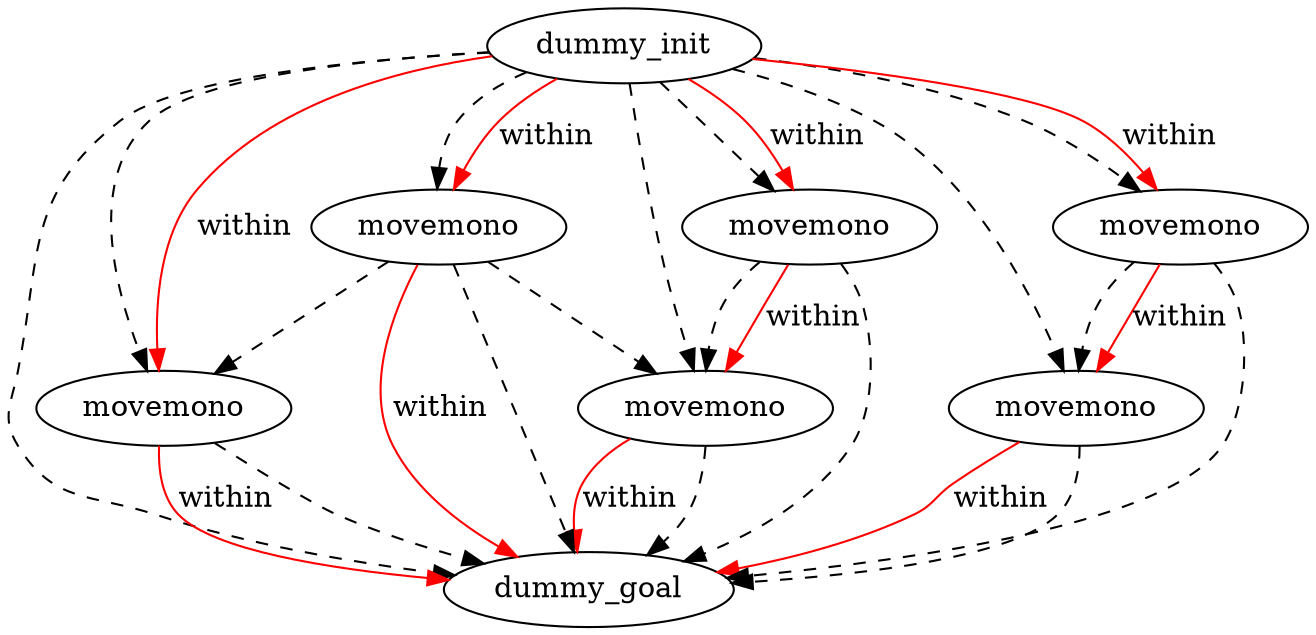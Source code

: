 digraph {
	"4677ee94-7c79-0ae4-2c3c-c2206c24d027" [label=dummy_init]
	"20f1bdcc-18e1-2cbf-231b-22372d6584ec" [label=dummy_goal]
	"5b8a4369-0524-c21e-6779-8c5b49e0c733" [label=movemono]
	"c275f20d-a0ee-0da2-38f2-7f55f77a8848" [label=movemono]
	"120161c0-6c22-8aba-27ac-4fb7600d828d" [label=movemono]
	"2d35641a-a6f5-3bec-ff5e-8fc148d01517" [label=movemono]
	"4e8f334d-7ca9-5fbc-9c7f-58d40e6fbe96" [label=movemono]
	"45aaa872-ab9a-8fc1-4555-ce0a5e736ba1" [label=movemono]
	"120161c0-6c22-8aba-27ac-4fb7600d828d" -> "20f1bdcc-18e1-2cbf-231b-22372d6584ec" [color=black style=dashed]
	"4677ee94-7c79-0ae4-2c3c-c2206c24d027" -> "4e8f334d-7ca9-5fbc-9c7f-58d40e6fbe96" [color=black style=dashed]
	"120161c0-6c22-8aba-27ac-4fb7600d828d" -> "c275f20d-a0ee-0da2-38f2-7f55f77a8848" [color=black style=dashed]
	"c275f20d-a0ee-0da2-38f2-7f55f77a8848" -> "20f1bdcc-18e1-2cbf-231b-22372d6584ec" [color=black style=dashed]
	"4677ee94-7c79-0ae4-2c3c-c2206c24d027" -> "5b8a4369-0524-c21e-6779-8c5b49e0c733" [color=black style=dashed]
	"2d35641a-a6f5-3bec-ff5e-8fc148d01517" -> "20f1bdcc-18e1-2cbf-231b-22372d6584ec" [color=black style=dashed]
	"4677ee94-7c79-0ae4-2c3c-c2206c24d027" -> "45aaa872-ab9a-8fc1-4555-ce0a5e736ba1" [color=black style=dashed]
	"4e8f334d-7ca9-5fbc-9c7f-58d40e6fbe96" -> "20f1bdcc-18e1-2cbf-231b-22372d6584ec" [color=black style=dashed]
	"2d35641a-a6f5-3bec-ff5e-8fc148d01517" -> "c275f20d-a0ee-0da2-38f2-7f55f77a8848" [color=black style=dashed]
	"4677ee94-7c79-0ae4-2c3c-c2206c24d027" -> "120161c0-6c22-8aba-27ac-4fb7600d828d" [color=black style=dashed]
	"4677ee94-7c79-0ae4-2c3c-c2206c24d027" -> "c275f20d-a0ee-0da2-38f2-7f55f77a8848" [color=black style=dashed]
	"2d35641a-a6f5-3bec-ff5e-8fc148d01517" -> "5b8a4369-0524-c21e-6779-8c5b49e0c733" [color=black style=dashed]
	"4677ee94-7c79-0ae4-2c3c-c2206c24d027" -> "20f1bdcc-18e1-2cbf-231b-22372d6584ec" [color=black style=dashed]
	"45aaa872-ab9a-8fc1-4555-ce0a5e736ba1" -> "4e8f334d-7ca9-5fbc-9c7f-58d40e6fbe96" [color=black style=dashed]
	"4677ee94-7c79-0ae4-2c3c-c2206c24d027" -> "2d35641a-a6f5-3bec-ff5e-8fc148d01517" [color=black style=dashed]
	"5b8a4369-0524-c21e-6779-8c5b49e0c733" -> "20f1bdcc-18e1-2cbf-231b-22372d6584ec" [color=black style=dashed]
	"45aaa872-ab9a-8fc1-4555-ce0a5e736ba1" -> "20f1bdcc-18e1-2cbf-231b-22372d6584ec" [color=black style=dashed]
	"4677ee94-7c79-0ae4-2c3c-c2206c24d027" -> "2d35641a-a6f5-3bec-ff5e-8fc148d01517" [label=within color=red]
	"4e8f334d-7ca9-5fbc-9c7f-58d40e6fbe96" -> "20f1bdcc-18e1-2cbf-231b-22372d6584ec" [label=within color=red]
	"45aaa872-ab9a-8fc1-4555-ce0a5e736ba1" -> "4e8f334d-7ca9-5fbc-9c7f-58d40e6fbe96" [label=within color=red]
	"5b8a4369-0524-c21e-6779-8c5b49e0c733" -> "20f1bdcc-18e1-2cbf-231b-22372d6584ec" [label=within color=red]
	"4677ee94-7c79-0ae4-2c3c-c2206c24d027" -> "5b8a4369-0524-c21e-6779-8c5b49e0c733" [label=within color=red]
	"2d35641a-a6f5-3bec-ff5e-8fc148d01517" -> "20f1bdcc-18e1-2cbf-231b-22372d6584ec" [label=within color=red]
	"4677ee94-7c79-0ae4-2c3c-c2206c24d027" -> "45aaa872-ab9a-8fc1-4555-ce0a5e736ba1" [label=within color=red]
	"c275f20d-a0ee-0da2-38f2-7f55f77a8848" -> "20f1bdcc-18e1-2cbf-231b-22372d6584ec" [label=within color=red]
	"4677ee94-7c79-0ae4-2c3c-c2206c24d027" -> "120161c0-6c22-8aba-27ac-4fb7600d828d" [label=within color=red]
	"120161c0-6c22-8aba-27ac-4fb7600d828d" -> "c275f20d-a0ee-0da2-38f2-7f55f77a8848" [label=within color=red]
}
